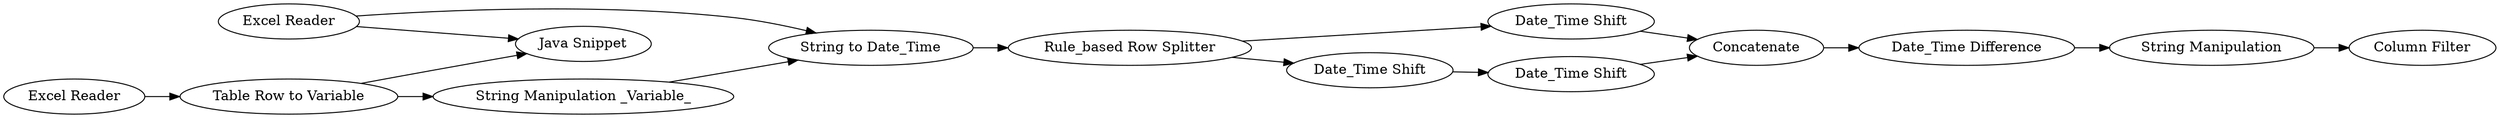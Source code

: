 digraph {
	"-4667900737072611453_1" [label="Excel Reader"]
	"-4667900737072611453_14" [label="Date_Time Shift"]
	"-4667900737072611453_5" [label="String Manipulation _Variable_"]
	"-4667900737072611453_3" [label="Table Row to Variable"]
	"-4667900737072611453_12" [label="Rule_based Row Splitter"]
	"-4667900737072611453_13" [label="Date_Time Shift"]
	"-4667900737072611453_17" [label="String Manipulation"]
	"-4667900737072611453_18" [label="Column Filter"]
	"-4667900737072611453_16" [label="Date_Time Shift"]
	"-4667900737072611453_7" [label="Date_Time Difference"]
	"-4667900737072611453_6" [label="String to Date_Time"]
	"-4667900737072611453_4" [label="Java Snippet"]
	"-4667900737072611453_2" [label="Excel Reader"]
	"-4667900737072611453_15" [label=Concatenate]
	"-4667900737072611453_2" -> "-4667900737072611453_3"
	"-4667900737072611453_3" -> "-4667900737072611453_5"
	"-4667900737072611453_6" -> "-4667900737072611453_12"
	"-4667900737072611453_17" -> "-4667900737072611453_18"
	"-4667900737072611453_14" -> "-4667900737072611453_15"
	"-4667900737072611453_13" -> "-4667900737072611453_16"
	"-4667900737072611453_1" -> "-4667900737072611453_6"
	"-4667900737072611453_7" -> "-4667900737072611453_17"
	"-4667900737072611453_12" -> "-4667900737072611453_13"
	"-4667900737072611453_1" -> "-4667900737072611453_4"
	"-4667900737072611453_3" -> "-4667900737072611453_4"
	"-4667900737072611453_15" -> "-4667900737072611453_7"
	"-4667900737072611453_12" -> "-4667900737072611453_14"
	"-4667900737072611453_5" -> "-4667900737072611453_6"
	"-4667900737072611453_16" -> "-4667900737072611453_15"
	rankdir=LR
}
